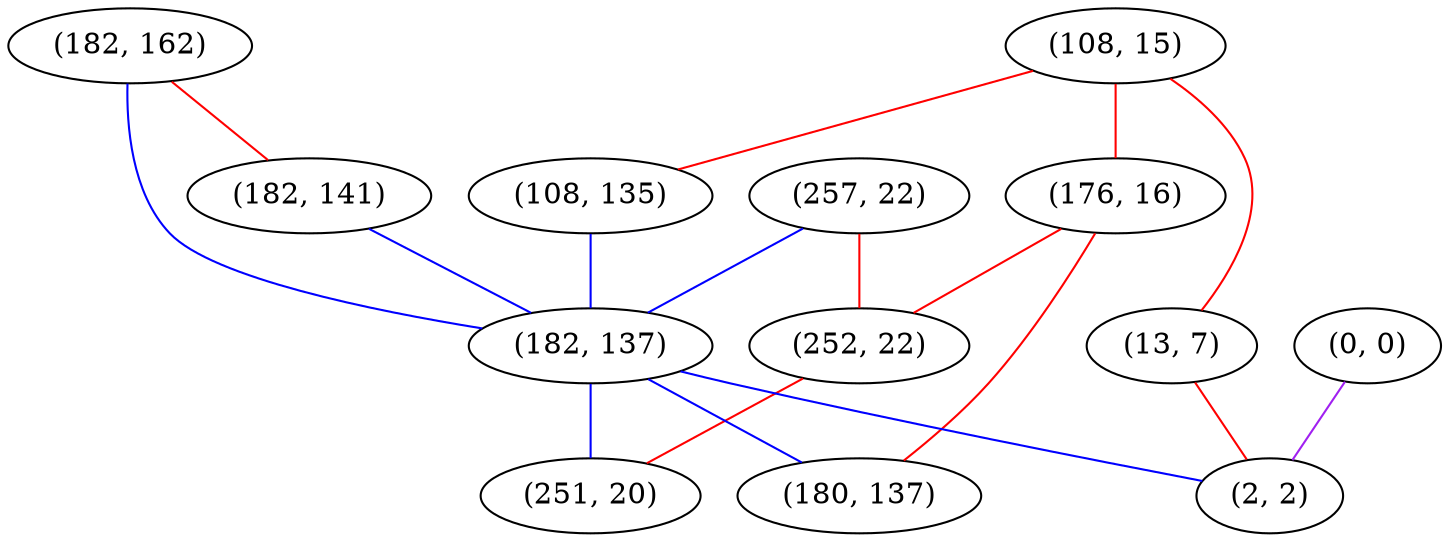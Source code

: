 graph "" {
"(182, 162)";
"(108, 15)";
"(176, 16)";
"(257, 22)";
"(182, 141)";
"(108, 135)";
"(252, 22)";
"(0, 0)";
"(182, 137)";
"(13, 7)";
"(180, 137)";
"(2, 2)";
"(251, 20)";
"(182, 162)" -- "(182, 137)"  [color=blue, key=0, weight=3];
"(182, 162)" -- "(182, 141)"  [color=red, key=0, weight=1];
"(108, 15)" -- "(176, 16)"  [color=red, key=0, weight=1];
"(108, 15)" -- "(108, 135)"  [color=red, key=0, weight=1];
"(108, 15)" -- "(13, 7)"  [color=red, key=0, weight=1];
"(176, 16)" -- "(180, 137)"  [color=red, key=0, weight=1];
"(176, 16)" -- "(252, 22)"  [color=red, key=0, weight=1];
"(257, 22)" -- "(182, 137)"  [color=blue, key=0, weight=3];
"(257, 22)" -- "(252, 22)"  [color=red, key=0, weight=1];
"(182, 141)" -- "(182, 137)"  [color=blue, key=0, weight=3];
"(108, 135)" -- "(182, 137)"  [color=blue, key=0, weight=3];
"(252, 22)" -- "(251, 20)"  [color=red, key=0, weight=1];
"(0, 0)" -- "(2, 2)"  [color=purple, key=0, weight=4];
"(182, 137)" -- "(251, 20)"  [color=blue, key=0, weight=3];
"(182, 137)" -- "(180, 137)"  [color=blue, key=0, weight=3];
"(182, 137)" -- "(2, 2)"  [color=blue, key=0, weight=3];
"(13, 7)" -- "(2, 2)"  [color=red, key=0, weight=1];
}
